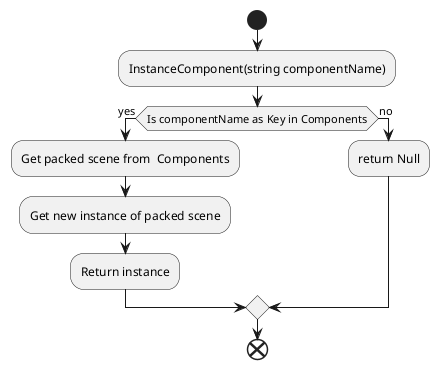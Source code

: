 ﻿@startuml
start
	:InstanceComponent(string componentName);
	if (Is componentName as Key in Components) then (yes)
		:Get packed scene from  Components;
		:Get new instance of packed scene;
		:Return instance;
	else (no)
		:return Null;
	endif
end
@enduml